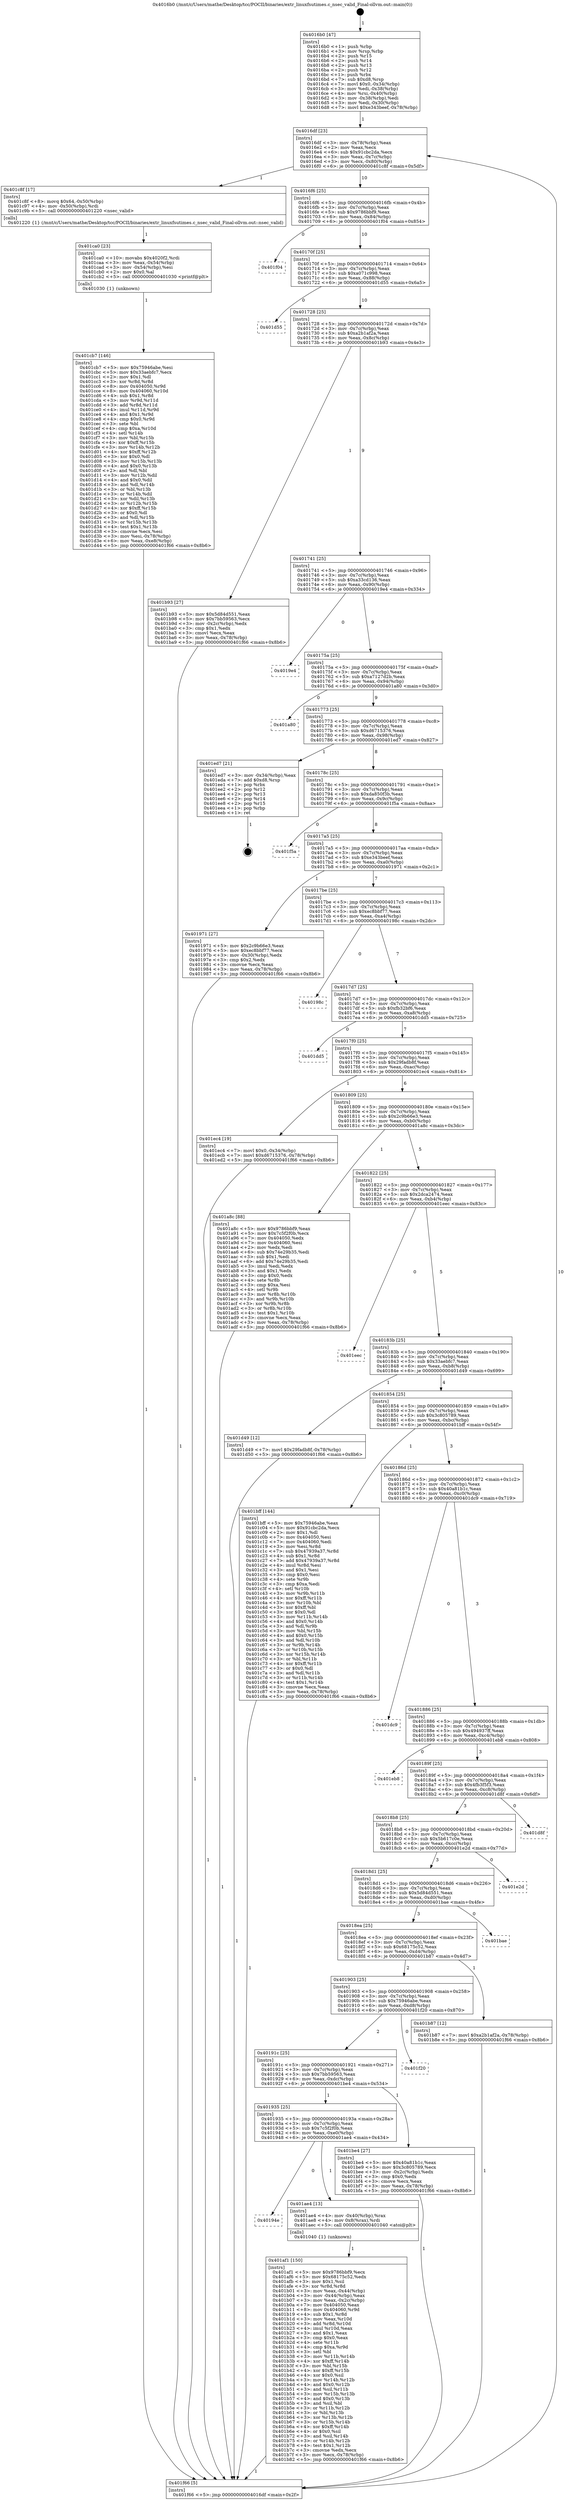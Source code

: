digraph "0x4016b0" {
  label = "0x4016b0 (/mnt/c/Users/mathe/Desktop/tcc/POCII/binaries/extr_linuxfsutimes.c_nsec_valid_Final-ollvm.out::main(0))"
  labelloc = "t"
  node[shape=record]

  Entry [label="",width=0.3,height=0.3,shape=circle,fillcolor=black,style=filled]
  "0x4016df" [label="{
     0x4016df [23]\l
     | [instrs]\l
     &nbsp;&nbsp;0x4016df \<+3\>: mov -0x78(%rbp),%eax\l
     &nbsp;&nbsp;0x4016e2 \<+2\>: mov %eax,%ecx\l
     &nbsp;&nbsp;0x4016e4 \<+6\>: sub $0x91cbc2da,%ecx\l
     &nbsp;&nbsp;0x4016ea \<+3\>: mov %eax,-0x7c(%rbp)\l
     &nbsp;&nbsp;0x4016ed \<+3\>: mov %ecx,-0x80(%rbp)\l
     &nbsp;&nbsp;0x4016f0 \<+6\>: je 0000000000401c8f \<main+0x5df\>\l
  }"]
  "0x401c8f" [label="{
     0x401c8f [17]\l
     | [instrs]\l
     &nbsp;&nbsp;0x401c8f \<+8\>: movq $0x64,-0x50(%rbp)\l
     &nbsp;&nbsp;0x401c97 \<+4\>: mov -0x50(%rbp),%rdi\l
     &nbsp;&nbsp;0x401c9b \<+5\>: call 0000000000401220 \<nsec_valid\>\l
     | [calls]\l
     &nbsp;&nbsp;0x401220 \{1\} (/mnt/c/Users/mathe/Desktop/tcc/POCII/binaries/extr_linuxfsutimes.c_nsec_valid_Final-ollvm.out::nsec_valid)\l
  }"]
  "0x4016f6" [label="{
     0x4016f6 [25]\l
     | [instrs]\l
     &nbsp;&nbsp;0x4016f6 \<+5\>: jmp 00000000004016fb \<main+0x4b\>\l
     &nbsp;&nbsp;0x4016fb \<+3\>: mov -0x7c(%rbp),%eax\l
     &nbsp;&nbsp;0x4016fe \<+5\>: sub $0x9786bbf9,%eax\l
     &nbsp;&nbsp;0x401703 \<+6\>: mov %eax,-0x84(%rbp)\l
     &nbsp;&nbsp;0x401709 \<+6\>: je 0000000000401f04 \<main+0x854\>\l
  }"]
  Exit [label="",width=0.3,height=0.3,shape=circle,fillcolor=black,style=filled,peripheries=2]
  "0x401f04" [label="{
     0x401f04\l
  }", style=dashed]
  "0x40170f" [label="{
     0x40170f [25]\l
     | [instrs]\l
     &nbsp;&nbsp;0x40170f \<+5\>: jmp 0000000000401714 \<main+0x64\>\l
     &nbsp;&nbsp;0x401714 \<+3\>: mov -0x7c(%rbp),%eax\l
     &nbsp;&nbsp;0x401717 \<+5\>: sub $0xa071c998,%eax\l
     &nbsp;&nbsp;0x40171c \<+6\>: mov %eax,-0x88(%rbp)\l
     &nbsp;&nbsp;0x401722 \<+6\>: je 0000000000401d55 \<main+0x6a5\>\l
  }"]
  "0x401cb7" [label="{
     0x401cb7 [146]\l
     | [instrs]\l
     &nbsp;&nbsp;0x401cb7 \<+5\>: mov $0x75946abe,%esi\l
     &nbsp;&nbsp;0x401cbc \<+5\>: mov $0x33aebfc7,%ecx\l
     &nbsp;&nbsp;0x401cc1 \<+2\>: mov $0x1,%dl\l
     &nbsp;&nbsp;0x401cc3 \<+3\>: xor %r8d,%r8d\l
     &nbsp;&nbsp;0x401cc6 \<+8\>: mov 0x404050,%r9d\l
     &nbsp;&nbsp;0x401cce \<+8\>: mov 0x404060,%r10d\l
     &nbsp;&nbsp;0x401cd6 \<+4\>: sub $0x1,%r8d\l
     &nbsp;&nbsp;0x401cda \<+3\>: mov %r9d,%r11d\l
     &nbsp;&nbsp;0x401cdd \<+3\>: add %r8d,%r11d\l
     &nbsp;&nbsp;0x401ce0 \<+4\>: imul %r11d,%r9d\l
     &nbsp;&nbsp;0x401ce4 \<+4\>: and $0x1,%r9d\l
     &nbsp;&nbsp;0x401ce8 \<+4\>: cmp $0x0,%r9d\l
     &nbsp;&nbsp;0x401cec \<+3\>: sete %bl\l
     &nbsp;&nbsp;0x401cef \<+4\>: cmp $0xa,%r10d\l
     &nbsp;&nbsp;0x401cf3 \<+4\>: setl %r14b\l
     &nbsp;&nbsp;0x401cf7 \<+3\>: mov %bl,%r15b\l
     &nbsp;&nbsp;0x401cfa \<+4\>: xor $0xff,%r15b\l
     &nbsp;&nbsp;0x401cfe \<+3\>: mov %r14b,%r12b\l
     &nbsp;&nbsp;0x401d01 \<+4\>: xor $0xff,%r12b\l
     &nbsp;&nbsp;0x401d05 \<+3\>: xor $0x0,%dl\l
     &nbsp;&nbsp;0x401d08 \<+3\>: mov %r15b,%r13b\l
     &nbsp;&nbsp;0x401d0b \<+4\>: and $0x0,%r13b\l
     &nbsp;&nbsp;0x401d0f \<+2\>: and %dl,%bl\l
     &nbsp;&nbsp;0x401d11 \<+3\>: mov %r12b,%dil\l
     &nbsp;&nbsp;0x401d14 \<+4\>: and $0x0,%dil\l
     &nbsp;&nbsp;0x401d18 \<+3\>: and %dl,%r14b\l
     &nbsp;&nbsp;0x401d1b \<+3\>: or %bl,%r13b\l
     &nbsp;&nbsp;0x401d1e \<+3\>: or %r14b,%dil\l
     &nbsp;&nbsp;0x401d21 \<+3\>: xor %dil,%r13b\l
     &nbsp;&nbsp;0x401d24 \<+3\>: or %r12b,%r15b\l
     &nbsp;&nbsp;0x401d27 \<+4\>: xor $0xff,%r15b\l
     &nbsp;&nbsp;0x401d2b \<+3\>: or $0x0,%dl\l
     &nbsp;&nbsp;0x401d2e \<+3\>: and %dl,%r15b\l
     &nbsp;&nbsp;0x401d31 \<+3\>: or %r15b,%r13b\l
     &nbsp;&nbsp;0x401d34 \<+4\>: test $0x1,%r13b\l
     &nbsp;&nbsp;0x401d38 \<+3\>: cmovne %ecx,%esi\l
     &nbsp;&nbsp;0x401d3b \<+3\>: mov %esi,-0x78(%rbp)\l
     &nbsp;&nbsp;0x401d3e \<+6\>: mov %eax,-0xe8(%rbp)\l
     &nbsp;&nbsp;0x401d44 \<+5\>: jmp 0000000000401f66 \<main+0x8b6\>\l
  }"]
  "0x401d55" [label="{
     0x401d55\l
  }", style=dashed]
  "0x401728" [label="{
     0x401728 [25]\l
     | [instrs]\l
     &nbsp;&nbsp;0x401728 \<+5\>: jmp 000000000040172d \<main+0x7d\>\l
     &nbsp;&nbsp;0x40172d \<+3\>: mov -0x7c(%rbp),%eax\l
     &nbsp;&nbsp;0x401730 \<+5\>: sub $0xa2b1af2a,%eax\l
     &nbsp;&nbsp;0x401735 \<+6\>: mov %eax,-0x8c(%rbp)\l
     &nbsp;&nbsp;0x40173b \<+6\>: je 0000000000401b93 \<main+0x4e3\>\l
  }"]
  "0x401ca0" [label="{
     0x401ca0 [23]\l
     | [instrs]\l
     &nbsp;&nbsp;0x401ca0 \<+10\>: movabs $0x4020f2,%rdi\l
     &nbsp;&nbsp;0x401caa \<+3\>: mov %eax,-0x54(%rbp)\l
     &nbsp;&nbsp;0x401cad \<+3\>: mov -0x54(%rbp),%esi\l
     &nbsp;&nbsp;0x401cb0 \<+2\>: mov $0x0,%al\l
     &nbsp;&nbsp;0x401cb2 \<+5\>: call 0000000000401030 \<printf@plt\>\l
     | [calls]\l
     &nbsp;&nbsp;0x401030 \{1\} (unknown)\l
  }"]
  "0x401b93" [label="{
     0x401b93 [27]\l
     | [instrs]\l
     &nbsp;&nbsp;0x401b93 \<+5\>: mov $0x5d84d551,%eax\l
     &nbsp;&nbsp;0x401b98 \<+5\>: mov $0x7bb59563,%ecx\l
     &nbsp;&nbsp;0x401b9d \<+3\>: mov -0x2c(%rbp),%edx\l
     &nbsp;&nbsp;0x401ba0 \<+3\>: cmp $0x1,%edx\l
     &nbsp;&nbsp;0x401ba3 \<+3\>: cmovl %ecx,%eax\l
     &nbsp;&nbsp;0x401ba6 \<+3\>: mov %eax,-0x78(%rbp)\l
     &nbsp;&nbsp;0x401ba9 \<+5\>: jmp 0000000000401f66 \<main+0x8b6\>\l
  }"]
  "0x401741" [label="{
     0x401741 [25]\l
     | [instrs]\l
     &nbsp;&nbsp;0x401741 \<+5\>: jmp 0000000000401746 \<main+0x96\>\l
     &nbsp;&nbsp;0x401746 \<+3\>: mov -0x7c(%rbp),%eax\l
     &nbsp;&nbsp;0x401749 \<+5\>: sub $0xa33cd136,%eax\l
     &nbsp;&nbsp;0x40174e \<+6\>: mov %eax,-0x90(%rbp)\l
     &nbsp;&nbsp;0x401754 \<+6\>: je 00000000004019e4 \<main+0x334\>\l
  }"]
  "0x401af1" [label="{
     0x401af1 [150]\l
     | [instrs]\l
     &nbsp;&nbsp;0x401af1 \<+5\>: mov $0x9786bbf9,%ecx\l
     &nbsp;&nbsp;0x401af6 \<+5\>: mov $0x68175c52,%edx\l
     &nbsp;&nbsp;0x401afb \<+3\>: mov $0x1,%sil\l
     &nbsp;&nbsp;0x401afe \<+3\>: xor %r8d,%r8d\l
     &nbsp;&nbsp;0x401b01 \<+3\>: mov %eax,-0x44(%rbp)\l
     &nbsp;&nbsp;0x401b04 \<+3\>: mov -0x44(%rbp),%eax\l
     &nbsp;&nbsp;0x401b07 \<+3\>: mov %eax,-0x2c(%rbp)\l
     &nbsp;&nbsp;0x401b0a \<+7\>: mov 0x404050,%eax\l
     &nbsp;&nbsp;0x401b11 \<+8\>: mov 0x404060,%r9d\l
     &nbsp;&nbsp;0x401b19 \<+4\>: sub $0x1,%r8d\l
     &nbsp;&nbsp;0x401b1d \<+3\>: mov %eax,%r10d\l
     &nbsp;&nbsp;0x401b20 \<+3\>: add %r8d,%r10d\l
     &nbsp;&nbsp;0x401b23 \<+4\>: imul %r10d,%eax\l
     &nbsp;&nbsp;0x401b27 \<+3\>: and $0x1,%eax\l
     &nbsp;&nbsp;0x401b2a \<+3\>: cmp $0x0,%eax\l
     &nbsp;&nbsp;0x401b2d \<+4\>: sete %r11b\l
     &nbsp;&nbsp;0x401b31 \<+4\>: cmp $0xa,%r9d\l
     &nbsp;&nbsp;0x401b35 \<+3\>: setl %bl\l
     &nbsp;&nbsp;0x401b38 \<+3\>: mov %r11b,%r14b\l
     &nbsp;&nbsp;0x401b3b \<+4\>: xor $0xff,%r14b\l
     &nbsp;&nbsp;0x401b3f \<+3\>: mov %bl,%r15b\l
     &nbsp;&nbsp;0x401b42 \<+4\>: xor $0xff,%r15b\l
     &nbsp;&nbsp;0x401b46 \<+4\>: xor $0x0,%sil\l
     &nbsp;&nbsp;0x401b4a \<+3\>: mov %r14b,%r12b\l
     &nbsp;&nbsp;0x401b4d \<+4\>: and $0x0,%r12b\l
     &nbsp;&nbsp;0x401b51 \<+3\>: and %sil,%r11b\l
     &nbsp;&nbsp;0x401b54 \<+3\>: mov %r15b,%r13b\l
     &nbsp;&nbsp;0x401b57 \<+4\>: and $0x0,%r13b\l
     &nbsp;&nbsp;0x401b5b \<+3\>: and %sil,%bl\l
     &nbsp;&nbsp;0x401b5e \<+3\>: or %r11b,%r12b\l
     &nbsp;&nbsp;0x401b61 \<+3\>: or %bl,%r13b\l
     &nbsp;&nbsp;0x401b64 \<+3\>: xor %r13b,%r12b\l
     &nbsp;&nbsp;0x401b67 \<+3\>: or %r15b,%r14b\l
     &nbsp;&nbsp;0x401b6a \<+4\>: xor $0xff,%r14b\l
     &nbsp;&nbsp;0x401b6e \<+4\>: or $0x0,%sil\l
     &nbsp;&nbsp;0x401b72 \<+3\>: and %sil,%r14b\l
     &nbsp;&nbsp;0x401b75 \<+3\>: or %r14b,%r12b\l
     &nbsp;&nbsp;0x401b78 \<+4\>: test $0x1,%r12b\l
     &nbsp;&nbsp;0x401b7c \<+3\>: cmovne %edx,%ecx\l
     &nbsp;&nbsp;0x401b7f \<+3\>: mov %ecx,-0x78(%rbp)\l
     &nbsp;&nbsp;0x401b82 \<+5\>: jmp 0000000000401f66 \<main+0x8b6\>\l
  }"]
  "0x4019e4" [label="{
     0x4019e4\l
  }", style=dashed]
  "0x40175a" [label="{
     0x40175a [25]\l
     | [instrs]\l
     &nbsp;&nbsp;0x40175a \<+5\>: jmp 000000000040175f \<main+0xaf\>\l
     &nbsp;&nbsp;0x40175f \<+3\>: mov -0x7c(%rbp),%eax\l
     &nbsp;&nbsp;0x401762 \<+5\>: sub $0xa7127d2b,%eax\l
     &nbsp;&nbsp;0x401767 \<+6\>: mov %eax,-0x94(%rbp)\l
     &nbsp;&nbsp;0x40176d \<+6\>: je 0000000000401a80 \<main+0x3d0\>\l
  }"]
  "0x40194e" [label="{
     0x40194e\l
  }", style=dashed]
  "0x401a80" [label="{
     0x401a80\l
  }", style=dashed]
  "0x401773" [label="{
     0x401773 [25]\l
     | [instrs]\l
     &nbsp;&nbsp;0x401773 \<+5\>: jmp 0000000000401778 \<main+0xc8\>\l
     &nbsp;&nbsp;0x401778 \<+3\>: mov -0x7c(%rbp),%eax\l
     &nbsp;&nbsp;0x40177b \<+5\>: sub $0xd6715376,%eax\l
     &nbsp;&nbsp;0x401780 \<+6\>: mov %eax,-0x98(%rbp)\l
     &nbsp;&nbsp;0x401786 \<+6\>: je 0000000000401ed7 \<main+0x827\>\l
  }"]
  "0x401ae4" [label="{
     0x401ae4 [13]\l
     | [instrs]\l
     &nbsp;&nbsp;0x401ae4 \<+4\>: mov -0x40(%rbp),%rax\l
     &nbsp;&nbsp;0x401ae8 \<+4\>: mov 0x8(%rax),%rdi\l
     &nbsp;&nbsp;0x401aec \<+5\>: call 0000000000401040 \<atoi@plt\>\l
     | [calls]\l
     &nbsp;&nbsp;0x401040 \{1\} (unknown)\l
  }"]
  "0x401ed7" [label="{
     0x401ed7 [21]\l
     | [instrs]\l
     &nbsp;&nbsp;0x401ed7 \<+3\>: mov -0x34(%rbp),%eax\l
     &nbsp;&nbsp;0x401eda \<+7\>: add $0xd8,%rsp\l
     &nbsp;&nbsp;0x401ee1 \<+1\>: pop %rbx\l
     &nbsp;&nbsp;0x401ee2 \<+2\>: pop %r12\l
     &nbsp;&nbsp;0x401ee4 \<+2\>: pop %r13\l
     &nbsp;&nbsp;0x401ee6 \<+2\>: pop %r14\l
     &nbsp;&nbsp;0x401ee8 \<+2\>: pop %r15\l
     &nbsp;&nbsp;0x401eea \<+1\>: pop %rbp\l
     &nbsp;&nbsp;0x401eeb \<+1\>: ret\l
  }"]
  "0x40178c" [label="{
     0x40178c [25]\l
     | [instrs]\l
     &nbsp;&nbsp;0x40178c \<+5\>: jmp 0000000000401791 \<main+0xe1\>\l
     &nbsp;&nbsp;0x401791 \<+3\>: mov -0x7c(%rbp),%eax\l
     &nbsp;&nbsp;0x401794 \<+5\>: sub $0xda850f3b,%eax\l
     &nbsp;&nbsp;0x401799 \<+6\>: mov %eax,-0x9c(%rbp)\l
     &nbsp;&nbsp;0x40179f \<+6\>: je 0000000000401f5a \<main+0x8aa\>\l
  }"]
  "0x401935" [label="{
     0x401935 [25]\l
     | [instrs]\l
     &nbsp;&nbsp;0x401935 \<+5\>: jmp 000000000040193a \<main+0x28a\>\l
     &nbsp;&nbsp;0x40193a \<+3\>: mov -0x7c(%rbp),%eax\l
     &nbsp;&nbsp;0x40193d \<+5\>: sub $0x7c5f2f0b,%eax\l
     &nbsp;&nbsp;0x401942 \<+6\>: mov %eax,-0xe0(%rbp)\l
     &nbsp;&nbsp;0x401948 \<+6\>: je 0000000000401ae4 \<main+0x434\>\l
  }"]
  "0x401f5a" [label="{
     0x401f5a\l
  }", style=dashed]
  "0x4017a5" [label="{
     0x4017a5 [25]\l
     | [instrs]\l
     &nbsp;&nbsp;0x4017a5 \<+5\>: jmp 00000000004017aa \<main+0xfa\>\l
     &nbsp;&nbsp;0x4017aa \<+3\>: mov -0x7c(%rbp),%eax\l
     &nbsp;&nbsp;0x4017ad \<+5\>: sub $0xe343beef,%eax\l
     &nbsp;&nbsp;0x4017b2 \<+6\>: mov %eax,-0xa0(%rbp)\l
     &nbsp;&nbsp;0x4017b8 \<+6\>: je 0000000000401971 \<main+0x2c1\>\l
  }"]
  "0x401be4" [label="{
     0x401be4 [27]\l
     | [instrs]\l
     &nbsp;&nbsp;0x401be4 \<+5\>: mov $0x40a81b1c,%eax\l
     &nbsp;&nbsp;0x401be9 \<+5\>: mov $0x3c805789,%ecx\l
     &nbsp;&nbsp;0x401bee \<+3\>: mov -0x2c(%rbp),%edx\l
     &nbsp;&nbsp;0x401bf1 \<+3\>: cmp $0x0,%edx\l
     &nbsp;&nbsp;0x401bf4 \<+3\>: cmove %ecx,%eax\l
     &nbsp;&nbsp;0x401bf7 \<+3\>: mov %eax,-0x78(%rbp)\l
     &nbsp;&nbsp;0x401bfa \<+5\>: jmp 0000000000401f66 \<main+0x8b6\>\l
  }"]
  "0x401971" [label="{
     0x401971 [27]\l
     | [instrs]\l
     &nbsp;&nbsp;0x401971 \<+5\>: mov $0x2c9b66e3,%eax\l
     &nbsp;&nbsp;0x401976 \<+5\>: mov $0xec8bbf77,%ecx\l
     &nbsp;&nbsp;0x40197b \<+3\>: mov -0x30(%rbp),%edx\l
     &nbsp;&nbsp;0x40197e \<+3\>: cmp $0x2,%edx\l
     &nbsp;&nbsp;0x401981 \<+3\>: cmovne %ecx,%eax\l
     &nbsp;&nbsp;0x401984 \<+3\>: mov %eax,-0x78(%rbp)\l
     &nbsp;&nbsp;0x401987 \<+5\>: jmp 0000000000401f66 \<main+0x8b6\>\l
  }"]
  "0x4017be" [label="{
     0x4017be [25]\l
     | [instrs]\l
     &nbsp;&nbsp;0x4017be \<+5\>: jmp 00000000004017c3 \<main+0x113\>\l
     &nbsp;&nbsp;0x4017c3 \<+3\>: mov -0x7c(%rbp),%eax\l
     &nbsp;&nbsp;0x4017c6 \<+5\>: sub $0xec8bbf77,%eax\l
     &nbsp;&nbsp;0x4017cb \<+6\>: mov %eax,-0xa4(%rbp)\l
     &nbsp;&nbsp;0x4017d1 \<+6\>: je 000000000040198c \<main+0x2dc\>\l
  }"]
  "0x401f66" [label="{
     0x401f66 [5]\l
     | [instrs]\l
     &nbsp;&nbsp;0x401f66 \<+5\>: jmp 00000000004016df \<main+0x2f\>\l
  }"]
  "0x4016b0" [label="{
     0x4016b0 [47]\l
     | [instrs]\l
     &nbsp;&nbsp;0x4016b0 \<+1\>: push %rbp\l
     &nbsp;&nbsp;0x4016b1 \<+3\>: mov %rsp,%rbp\l
     &nbsp;&nbsp;0x4016b4 \<+2\>: push %r15\l
     &nbsp;&nbsp;0x4016b6 \<+2\>: push %r14\l
     &nbsp;&nbsp;0x4016b8 \<+2\>: push %r13\l
     &nbsp;&nbsp;0x4016ba \<+2\>: push %r12\l
     &nbsp;&nbsp;0x4016bc \<+1\>: push %rbx\l
     &nbsp;&nbsp;0x4016bd \<+7\>: sub $0xd8,%rsp\l
     &nbsp;&nbsp;0x4016c4 \<+7\>: movl $0x0,-0x34(%rbp)\l
     &nbsp;&nbsp;0x4016cb \<+3\>: mov %edi,-0x38(%rbp)\l
     &nbsp;&nbsp;0x4016ce \<+4\>: mov %rsi,-0x40(%rbp)\l
     &nbsp;&nbsp;0x4016d2 \<+3\>: mov -0x38(%rbp),%edi\l
     &nbsp;&nbsp;0x4016d5 \<+3\>: mov %edi,-0x30(%rbp)\l
     &nbsp;&nbsp;0x4016d8 \<+7\>: movl $0xe343beef,-0x78(%rbp)\l
  }"]
  "0x40191c" [label="{
     0x40191c [25]\l
     | [instrs]\l
     &nbsp;&nbsp;0x40191c \<+5\>: jmp 0000000000401921 \<main+0x271\>\l
     &nbsp;&nbsp;0x401921 \<+3\>: mov -0x7c(%rbp),%eax\l
     &nbsp;&nbsp;0x401924 \<+5\>: sub $0x7bb59563,%eax\l
     &nbsp;&nbsp;0x401929 \<+6\>: mov %eax,-0xdc(%rbp)\l
     &nbsp;&nbsp;0x40192f \<+6\>: je 0000000000401be4 \<main+0x534\>\l
  }"]
  "0x40198c" [label="{
     0x40198c\l
  }", style=dashed]
  "0x4017d7" [label="{
     0x4017d7 [25]\l
     | [instrs]\l
     &nbsp;&nbsp;0x4017d7 \<+5\>: jmp 00000000004017dc \<main+0x12c\>\l
     &nbsp;&nbsp;0x4017dc \<+3\>: mov -0x7c(%rbp),%eax\l
     &nbsp;&nbsp;0x4017df \<+5\>: sub $0xfb32bf6,%eax\l
     &nbsp;&nbsp;0x4017e4 \<+6\>: mov %eax,-0xa8(%rbp)\l
     &nbsp;&nbsp;0x4017ea \<+6\>: je 0000000000401dd5 \<main+0x725\>\l
  }"]
  "0x401f20" [label="{
     0x401f20\l
  }", style=dashed]
  "0x401dd5" [label="{
     0x401dd5\l
  }", style=dashed]
  "0x4017f0" [label="{
     0x4017f0 [25]\l
     | [instrs]\l
     &nbsp;&nbsp;0x4017f0 \<+5\>: jmp 00000000004017f5 \<main+0x145\>\l
     &nbsp;&nbsp;0x4017f5 \<+3\>: mov -0x7c(%rbp),%eax\l
     &nbsp;&nbsp;0x4017f8 \<+5\>: sub $0x29fadb8f,%eax\l
     &nbsp;&nbsp;0x4017fd \<+6\>: mov %eax,-0xac(%rbp)\l
     &nbsp;&nbsp;0x401803 \<+6\>: je 0000000000401ec4 \<main+0x814\>\l
  }"]
  "0x401903" [label="{
     0x401903 [25]\l
     | [instrs]\l
     &nbsp;&nbsp;0x401903 \<+5\>: jmp 0000000000401908 \<main+0x258\>\l
     &nbsp;&nbsp;0x401908 \<+3\>: mov -0x7c(%rbp),%eax\l
     &nbsp;&nbsp;0x40190b \<+5\>: sub $0x75946abe,%eax\l
     &nbsp;&nbsp;0x401910 \<+6\>: mov %eax,-0xd8(%rbp)\l
     &nbsp;&nbsp;0x401916 \<+6\>: je 0000000000401f20 \<main+0x870\>\l
  }"]
  "0x401ec4" [label="{
     0x401ec4 [19]\l
     | [instrs]\l
     &nbsp;&nbsp;0x401ec4 \<+7\>: movl $0x0,-0x34(%rbp)\l
     &nbsp;&nbsp;0x401ecb \<+7\>: movl $0xd6715376,-0x78(%rbp)\l
     &nbsp;&nbsp;0x401ed2 \<+5\>: jmp 0000000000401f66 \<main+0x8b6\>\l
  }"]
  "0x401809" [label="{
     0x401809 [25]\l
     | [instrs]\l
     &nbsp;&nbsp;0x401809 \<+5\>: jmp 000000000040180e \<main+0x15e\>\l
     &nbsp;&nbsp;0x40180e \<+3\>: mov -0x7c(%rbp),%eax\l
     &nbsp;&nbsp;0x401811 \<+5\>: sub $0x2c9b66e3,%eax\l
     &nbsp;&nbsp;0x401816 \<+6\>: mov %eax,-0xb0(%rbp)\l
     &nbsp;&nbsp;0x40181c \<+6\>: je 0000000000401a8c \<main+0x3dc\>\l
  }"]
  "0x401b87" [label="{
     0x401b87 [12]\l
     | [instrs]\l
     &nbsp;&nbsp;0x401b87 \<+7\>: movl $0xa2b1af2a,-0x78(%rbp)\l
     &nbsp;&nbsp;0x401b8e \<+5\>: jmp 0000000000401f66 \<main+0x8b6\>\l
  }"]
  "0x401a8c" [label="{
     0x401a8c [88]\l
     | [instrs]\l
     &nbsp;&nbsp;0x401a8c \<+5\>: mov $0x9786bbf9,%eax\l
     &nbsp;&nbsp;0x401a91 \<+5\>: mov $0x7c5f2f0b,%ecx\l
     &nbsp;&nbsp;0x401a96 \<+7\>: mov 0x404050,%edx\l
     &nbsp;&nbsp;0x401a9d \<+7\>: mov 0x404060,%esi\l
     &nbsp;&nbsp;0x401aa4 \<+2\>: mov %edx,%edi\l
     &nbsp;&nbsp;0x401aa6 \<+6\>: sub $0x74e29b35,%edi\l
     &nbsp;&nbsp;0x401aac \<+3\>: sub $0x1,%edi\l
     &nbsp;&nbsp;0x401aaf \<+6\>: add $0x74e29b35,%edi\l
     &nbsp;&nbsp;0x401ab5 \<+3\>: imul %edi,%edx\l
     &nbsp;&nbsp;0x401ab8 \<+3\>: and $0x1,%edx\l
     &nbsp;&nbsp;0x401abb \<+3\>: cmp $0x0,%edx\l
     &nbsp;&nbsp;0x401abe \<+4\>: sete %r8b\l
     &nbsp;&nbsp;0x401ac2 \<+3\>: cmp $0xa,%esi\l
     &nbsp;&nbsp;0x401ac5 \<+4\>: setl %r9b\l
     &nbsp;&nbsp;0x401ac9 \<+3\>: mov %r8b,%r10b\l
     &nbsp;&nbsp;0x401acc \<+3\>: and %r9b,%r10b\l
     &nbsp;&nbsp;0x401acf \<+3\>: xor %r9b,%r8b\l
     &nbsp;&nbsp;0x401ad2 \<+3\>: or %r8b,%r10b\l
     &nbsp;&nbsp;0x401ad5 \<+4\>: test $0x1,%r10b\l
     &nbsp;&nbsp;0x401ad9 \<+3\>: cmovne %ecx,%eax\l
     &nbsp;&nbsp;0x401adc \<+3\>: mov %eax,-0x78(%rbp)\l
     &nbsp;&nbsp;0x401adf \<+5\>: jmp 0000000000401f66 \<main+0x8b6\>\l
  }"]
  "0x401822" [label="{
     0x401822 [25]\l
     | [instrs]\l
     &nbsp;&nbsp;0x401822 \<+5\>: jmp 0000000000401827 \<main+0x177\>\l
     &nbsp;&nbsp;0x401827 \<+3\>: mov -0x7c(%rbp),%eax\l
     &nbsp;&nbsp;0x40182a \<+5\>: sub $0x2dca2474,%eax\l
     &nbsp;&nbsp;0x40182f \<+6\>: mov %eax,-0xb4(%rbp)\l
     &nbsp;&nbsp;0x401835 \<+6\>: je 0000000000401eec \<main+0x83c\>\l
  }"]
  "0x4018ea" [label="{
     0x4018ea [25]\l
     | [instrs]\l
     &nbsp;&nbsp;0x4018ea \<+5\>: jmp 00000000004018ef \<main+0x23f\>\l
     &nbsp;&nbsp;0x4018ef \<+3\>: mov -0x7c(%rbp),%eax\l
     &nbsp;&nbsp;0x4018f2 \<+5\>: sub $0x68175c52,%eax\l
     &nbsp;&nbsp;0x4018f7 \<+6\>: mov %eax,-0xd4(%rbp)\l
     &nbsp;&nbsp;0x4018fd \<+6\>: je 0000000000401b87 \<main+0x4d7\>\l
  }"]
  "0x401eec" [label="{
     0x401eec\l
  }", style=dashed]
  "0x40183b" [label="{
     0x40183b [25]\l
     | [instrs]\l
     &nbsp;&nbsp;0x40183b \<+5\>: jmp 0000000000401840 \<main+0x190\>\l
     &nbsp;&nbsp;0x401840 \<+3\>: mov -0x7c(%rbp),%eax\l
     &nbsp;&nbsp;0x401843 \<+5\>: sub $0x33aebfc7,%eax\l
     &nbsp;&nbsp;0x401848 \<+6\>: mov %eax,-0xb8(%rbp)\l
     &nbsp;&nbsp;0x40184e \<+6\>: je 0000000000401d49 \<main+0x699\>\l
  }"]
  "0x401bae" [label="{
     0x401bae\l
  }", style=dashed]
  "0x401d49" [label="{
     0x401d49 [12]\l
     | [instrs]\l
     &nbsp;&nbsp;0x401d49 \<+7\>: movl $0x29fadb8f,-0x78(%rbp)\l
     &nbsp;&nbsp;0x401d50 \<+5\>: jmp 0000000000401f66 \<main+0x8b6\>\l
  }"]
  "0x401854" [label="{
     0x401854 [25]\l
     | [instrs]\l
     &nbsp;&nbsp;0x401854 \<+5\>: jmp 0000000000401859 \<main+0x1a9\>\l
     &nbsp;&nbsp;0x401859 \<+3\>: mov -0x7c(%rbp),%eax\l
     &nbsp;&nbsp;0x40185c \<+5\>: sub $0x3c805789,%eax\l
     &nbsp;&nbsp;0x401861 \<+6\>: mov %eax,-0xbc(%rbp)\l
     &nbsp;&nbsp;0x401867 \<+6\>: je 0000000000401bff \<main+0x54f\>\l
  }"]
  "0x4018d1" [label="{
     0x4018d1 [25]\l
     | [instrs]\l
     &nbsp;&nbsp;0x4018d1 \<+5\>: jmp 00000000004018d6 \<main+0x226\>\l
     &nbsp;&nbsp;0x4018d6 \<+3\>: mov -0x7c(%rbp),%eax\l
     &nbsp;&nbsp;0x4018d9 \<+5\>: sub $0x5d84d551,%eax\l
     &nbsp;&nbsp;0x4018de \<+6\>: mov %eax,-0xd0(%rbp)\l
     &nbsp;&nbsp;0x4018e4 \<+6\>: je 0000000000401bae \<main+0x4fe\>\l
  }"]
  "0x401bff" [label="{
     0x401bff [144]\l
     | [instrs]\l
     &nbsp;&nbsp;0x401bff \<+5\>: mov $0x75946abe,%eax\l
     &nbsp;&nbsp;0x401c04 \<+5\>: mov $0x91cbc2da,%ecx\l
     &nbsp;&nbsp;0x401c09 \<+2\>: mov $0x1,%dl\l
     &nbsp;&nbsp;0x401c0b \<+7\>: mov 0x404050,%esi\l
     &nbsp;&nbsp;0x401c12 \<+7\>: mov 0x404060,%edi\l
     &nbsp;&nbsp;0x401c19 \<+3\>: mov %esi,%r8d\l
     &nbsp;&nbsp;0x401c1c \<+7\>: sub $0x47939a37,%r8d\l
     &nbsp;&nbsp;0x401c23 \<+4\>: sub $0x1,%r8d\l
     &nbsp;&nbsp;0x401c27 \<+7\>: add $0x47939a37,%r8d\l
     &nbsp;&nbsp;0x401c2e \<+4\>: imul %r8d,%esi\l
     &nbsp;&nbsp;0x401c32 \<+3\>: and $0x1,%esi\l
     &nbsp;&nbsp;0x401c35 \<+3\>: cmp $0x0,%esi\l
     &nbsp;&nbsp;0x401c38 \<+4\>: sete %r9b\l
     &nbsp;&nbsp;0x401c3c \<+3\>: cmp $0xa,%edi\l
     &nbsp;&nbsp;0x401c3f \<+4\>: setl %r10b\l
     &nbsp;&nbsp;0x401c43 \<+3\>: mov %r9b,%r11b\l
     &nbsp;&nbsp;0x401c46 \<+4\>: xor $0xff,%r11b\l
     &nbsp;&nbsp;0x401c4a \<+3\>: mov %r10b,%bl\l
     &nbsp;&nbsp;0x401c4d \<+3\>: xor $0xff,%bl\l
     &nbsp;&nbsp;0x401c50 \<+3\>: xor $0x0,%dl\l
     &nbsp;&nbsp;0x401c53 \<+3\>: mov %r11b,%r14b\l
     &nbsp;&nbsp;0x401c56 \<+4\>: and $0x0,%r14b\l
     &nbsp;&nbsp;0x401c5a \<+3\>: and %dl,%r9b\l
     &nbsp;&nbsp;0x401c5d \<+3\>: mov %bl,%r15b\l
     &nbsp;&nbsp;0x401c60 \<+4\>: and $0x0,%r15b\l
     &nbsp;&nbsp;0x401c64 \<+3\>: and %dl,%r10b\l
     &nbsp;&nbsp;0x401c67 \<+3\>: or %r9b,%r14b\l
     &nbsp;&nbsp;0x401c6a \<+3\>: or %r10b,%r15b\l
     &nbsp;&nbsp;0x401c6d \<+3\>: xor %r15b,%r14b\l
     &nbsp;&nbsp;0x401c70 \<+3\>: or %bl,%r11b\l
     &nbsp;&nbsp;0x401c73 \<+4\>: xor $0xff,%r11b\l
     &nbsp;&nbsp;0x401c77 \<+3\>: or $0x0,%dl\l
     &nbsp;&nbsp;0x401c7a \<+3\>: and %dl,%r11b\l
     &nbsp;&nbsp;0x401c7d \<+3\>: or %r11b,%r14b\l
     &nbsp;&nbsp;0x401c80 \<+4\>: test $0x1,%r14b\l
     &nbsp;&nbsp;0x401c84 \<+3\>: cmovne %ecx,%eax\l
     &nbsp;&nbsp;0x401c87 \<+3\>: mov %eax,-0x78(%rbp)\l
     &nbsp;&nbsp;0x401c8a \<+5\>: jmp 0000000000401f66 \<main+0x8b6\>\l
  }"]
  "0x40186d" [label="{
     0x40186d [25]\l
     | [instrs]\l
     &nbsp;&nbsp;0x40186d \<+5\>: jmp 0000000000401872 \<main+0x1c2\>\l
     &nbsp;&nbsp;0x401872 \<+3\>: mov -0x7c(%rbp),%eax\l
     &nbsp;&nbsp;0x401875 \<+5\>: sub $0x40a81b1c,%eax\l
     &nbsp;&nbsp;0x40187a \<+6\>: mov %eax,-0xc0(%rbp)\l
     &nbsp;&nbsp;0x401880 \<+6\>: je 0000000000401dc9 \<main+0x719\>\l
  }"]
  "0x401e2d" [label="{
     0x401e2d\l
  }", style=dashed]
  "0x401dc9" [label="{
     0x401dc9\l
  }", style=dashed]
  "0x401886" [label="{
     0x401886 [25]\l
     | [instrs]\l
     &nbsp;&nbsp;0x401886 \<+5\>: jmp 000000000040188b \<main+0x1db\>\l
     &nbsp;&nbsp;0x40188b \<+3\>: mov -0x7c(%rbp),%eax\l
     &nbsp;&nbsp;0x40188e \<+5\>: sub $0x494937ff,%eax\l
     &nbsp;&nbsp;0x401893 \<+6\>: mov %eax,-0xc4(%rbp)\l
     &nbsp;&nbsp;0x401899 \<+6\>: je 0000000000401eb8 \<main+0x808\>\l
  }"]
  "0x4018b8" [label="{
     0x4018b8 [25]\l
     | [instrs]\l
     &nbsp;&nbsp;0x4018b8 \<+5\>: jmp 00000000004018bd \<main+0x20d\>\l
     &nbsp;&nbsp;0x4018bd \<+3\>: mov -0x7c(%rbp),%eax\l
     &nbsp;&nbsp;0x4018c0 \<+5\>: sub $0x5b617c0e,%eax\l
     &nbsp;&nbsp;0x4018c5 \<+6\>: mov %eax,-0xcc(%rbp)\l
     &nbsp;&nbsp;0x4018cb \<+6\>: je 0000000000401e2d \<main+0x77d\>\l
  }"]
  "0x401eb8" [label="{
     0x401eb8\l
  }", style=dashed]
  "0x40189f" [label="{
     0x40189f [25]\l
     | [instrs]\l
     &nbsp;&nbsp;0x40189f \<+5\>: jmp 00000000004018a4 \<main+0x1f4\>\l
     &nbsp;&nbsp;0x4018a4 \<+3\>: mov -0x7c(%rbp),%eax\l
     &nbsp;&nbsp;0x4018a7 \<+5\>: sub $0x4fb3f5f3,%eax\l
     &nbsp;&nbsp;0x4018ac \<+6\>: mov %eax,-0xc8(%rbp)\l
     &nbsp;&nbsp;0x4018b2 \<+6\>: je 0000000000401d8f \<main+0x6df\>\l
  }"]
  "0x401d8f" [label="{
     0x401d8f\l
  }", style=dashed]
  Entry -> "0x4016b0" [label=" 1"]
  "0x4016df" -> "0x401c8f" [label=" 1"]
  "0x4016df" -> "0x4016f6" [label=" 10"]
  "0x401ed7" -> Exit [label=" 1"]
  "0x4016f6" -> "0x401f04" [label=" 0"]
  "0x4016f6" -> "0x40170f" [label=" 10"]
  "0x401ec4" -> "0x401f66" [label=" 1"]
  "0x40170f" -> "0x401d55" [label=" 0"]
  "0x40170f" -> "0x401728" [label=" 10"]
  "0x401d49" -> "0x401f66" [label=" 1"]
  "0x401728" -> "0x401b93" [label=" 1"]
  "0x401728" -> "0x401741" [label=" 9"]
  "0x401cb7" -> "0x401f66" [label=" 1"]
  "0x401741" -> "0x4019e4" [label=" 0"]
  "0x401741" -> "0x40175a" [label=" 9"]
  "0x401ca0" -> "0x401cb7" [label=" 1"]
  "0x40175a" -> "0x401a80" [label=" 0"]
  "0x40175a" -> "0x401773" [label=" 9"]
  "0x401c8f" -> "0x401ca0" [label=" 1"]
  "0x401773" -> "0x401ed7" [label=" 1"]
  "0x401773" -> "0x40178c" [label=" 8"]
  "0x401bff" -> "0x401f66" [label=" 1"]
  "0x40178c" -> "0x401f5a" [label=" 0"]
  "0x40178c" -> "0x4017a5" [label=" 8"]
  "0x401b93" -> "0x401f66" [label=" 1"]
  "0x4017a5" -> "0x401971" [label=" 1"]
  "0x4017a5" -> "0x4017be" [label=" 7"]
  "0x401971" -> "0x401f66" [label=" 1"]
  "0x4016b0" -> "0x4016df" [label=" 1"]
  "0x401f66" -> "0x4016df" [label=" 10"]
  "0x401b87" -> "0x401f66" [label=" 1"]
  "0x4017be" -> "0x40198c" [label=" 0"]
  "0x4017be" -> "0x4017d7" [label=" 7"]
  "0x401ae4" -> "0x401af1" [label=" 1"]
  "0x4017d7" -> "0x401dd5" [label=" 0"]
  "0x4017d7" -> "0x4017f0" [label=" 7"]
  "0x401935" -> "0x40194e" [label=" 0"]
  "0x4017f0" -> "0x401ec4" [label=" 1"]
  "0x4017f0" -> "0x401809" [label=" 6"]
  "0x401be4" -> "0x401f66" [label=" 1"]
  "0x401809" -> "0x401a8c" [label=" 1"]
  "0x401809" -> "0x401822" [label=" 5"]
  "0x401a8c" -> "0x401f66" [label=" 1"]
  "0x40191c" -> "0x401935" [label=" 1"]
  "0x401822" -> "0x401eec" [label=" 0"]
  "0x401822" -> "0x40183b" [label=" 5"]
  "0x401af1" -> "0x401f66" [label=" 1"]
  "0x40183b" -> "0x401d49" [label=" 1"]
  "0x40183b" -> "0x401854" [label=" 4"]
  "0x401903" -> "0x40191c" [label=" 2"]
  "0x401854" -> "0x401bff" [label=" 1"]
  "0x401854" -> "0x40186d" [label=" 3"]
  "0x401935" -> "0x401ae4" [label=" 1"]
  "0x40186d" -> "0x401dc9" [label=" 0"]
  "0x40186d" -> "0x401886" [label=" 3"]
  "0x4018ea" -> "0x401903" [label=" 2"]
  "0x401886" -> "0x401eb8" [label=" 0"]
  "0x401886" -> "0x40189f" [label=" 3"]
  "0x40191c" -> "0x401be4" [label=" 1"]
  "0x40189f" -> "0x401d8f" [label=" 0"]
  "0x40189f" -> "0x4018b8" [label=" 3"]
  "0x4018ea" -> "0x401b87" [label=" 1"]
  "0x4018b8" -> "0x401e2d" [label=" 0"]
  "0x4018b8" -> "0x4018d1" [label=" 3"]
  "0x401903" -> "0x401f20" [label=" 0"]
  "0x4018d1" -> "0x401bae" [label=" 0"]
  "0x4018d1" -> "0x4018ea" [label=" 3"]
}
